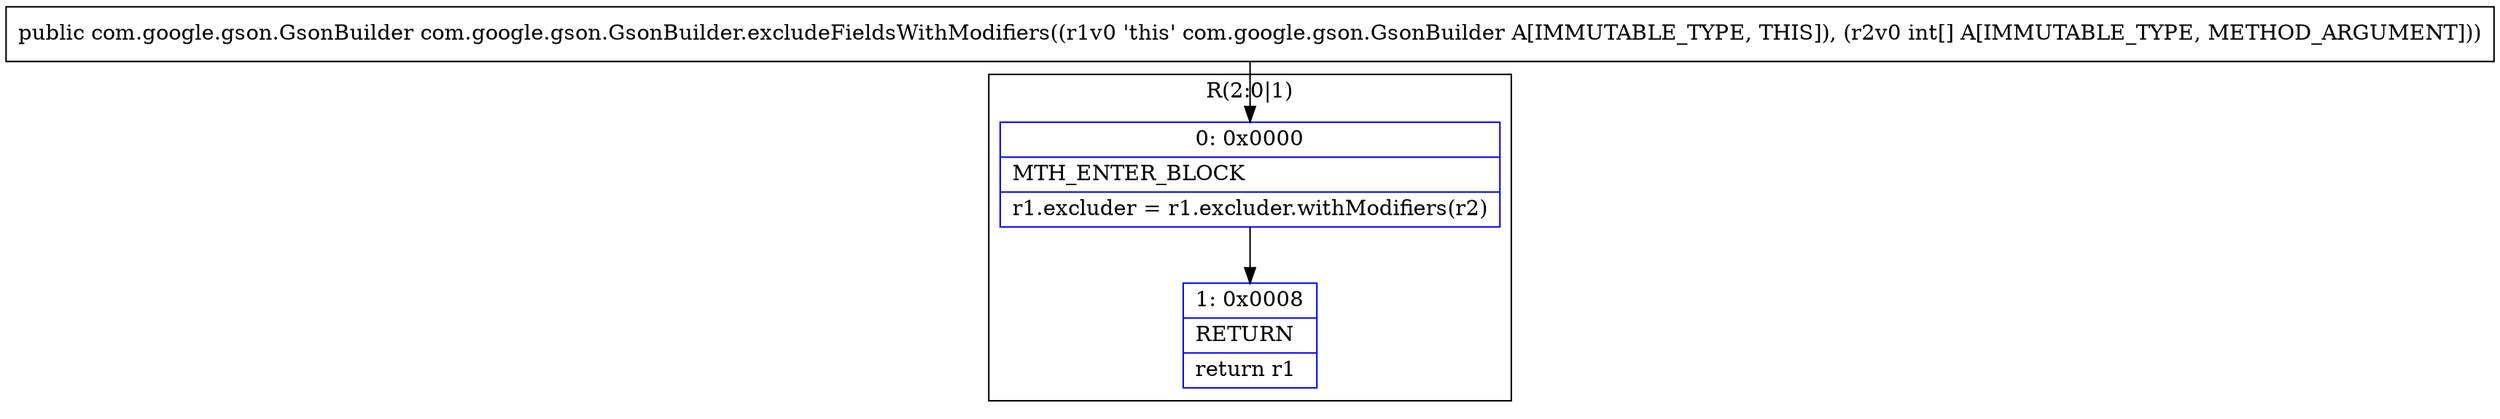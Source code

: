 digraph "CFG forcom.google.gson.GsonBuilder.excludeFieldsWithModifiers([I)Lcom\/google\/gson\/GsonBuilder;" {
subgraph cluster_Region_81923551 {
label = "R(2:0|1)";
node [shape=record,color=blue];
Node_0 [shape=record,label="{0\:\ 0x0000|MTH_ENTER_BLOCK\l|r1.excluder = r1.excluder.withModifiers(r2)\l}"];
Node_1 [shape=record,label="{1\:\ 0x0008|RETURN\l|return r1\l}"];
}
MethodNode[shape=record,label="{public com.google.gson.GsonBuilder com.google.gson.GsonBuilder.excludeFieldsWithModifiers((r1v0 'this' com.google.gson.GsonBuilder A[IMMUTABLE_TYPE, THIS]), (r2v0 int[] A[IMMUTABLE_TYPE, METHOD_ARGUMENT])) }"];
MethodNode -> Node_0;
Node_0 -> Node_1;
}

